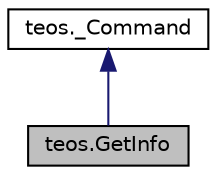 digraph "teos.GetInfo"
{
  edge [fontname="Helvetica",fontsize="10",labelfontname="Helvetica",labelfontsize="10"];
  node [fontname="Helvetica",fontsize="10",shape=record];
  Node0 [label="teos.GetInfo",height=0.2,width=0.4,color="black", fillcolor="grey75", style="filled", fontcolor="black"];
  Node1 -> Node0 [dir="back",color="midnightblue",fontsize="10",style="solid",fontname="Helvetica"];
  Node1 [label="teos._Command",height=0.2,width=0.4,color="black", fillcolor="white", style="filled",URL="$classteos_1_1__Command.html",tooltip="teos commands "];
}
